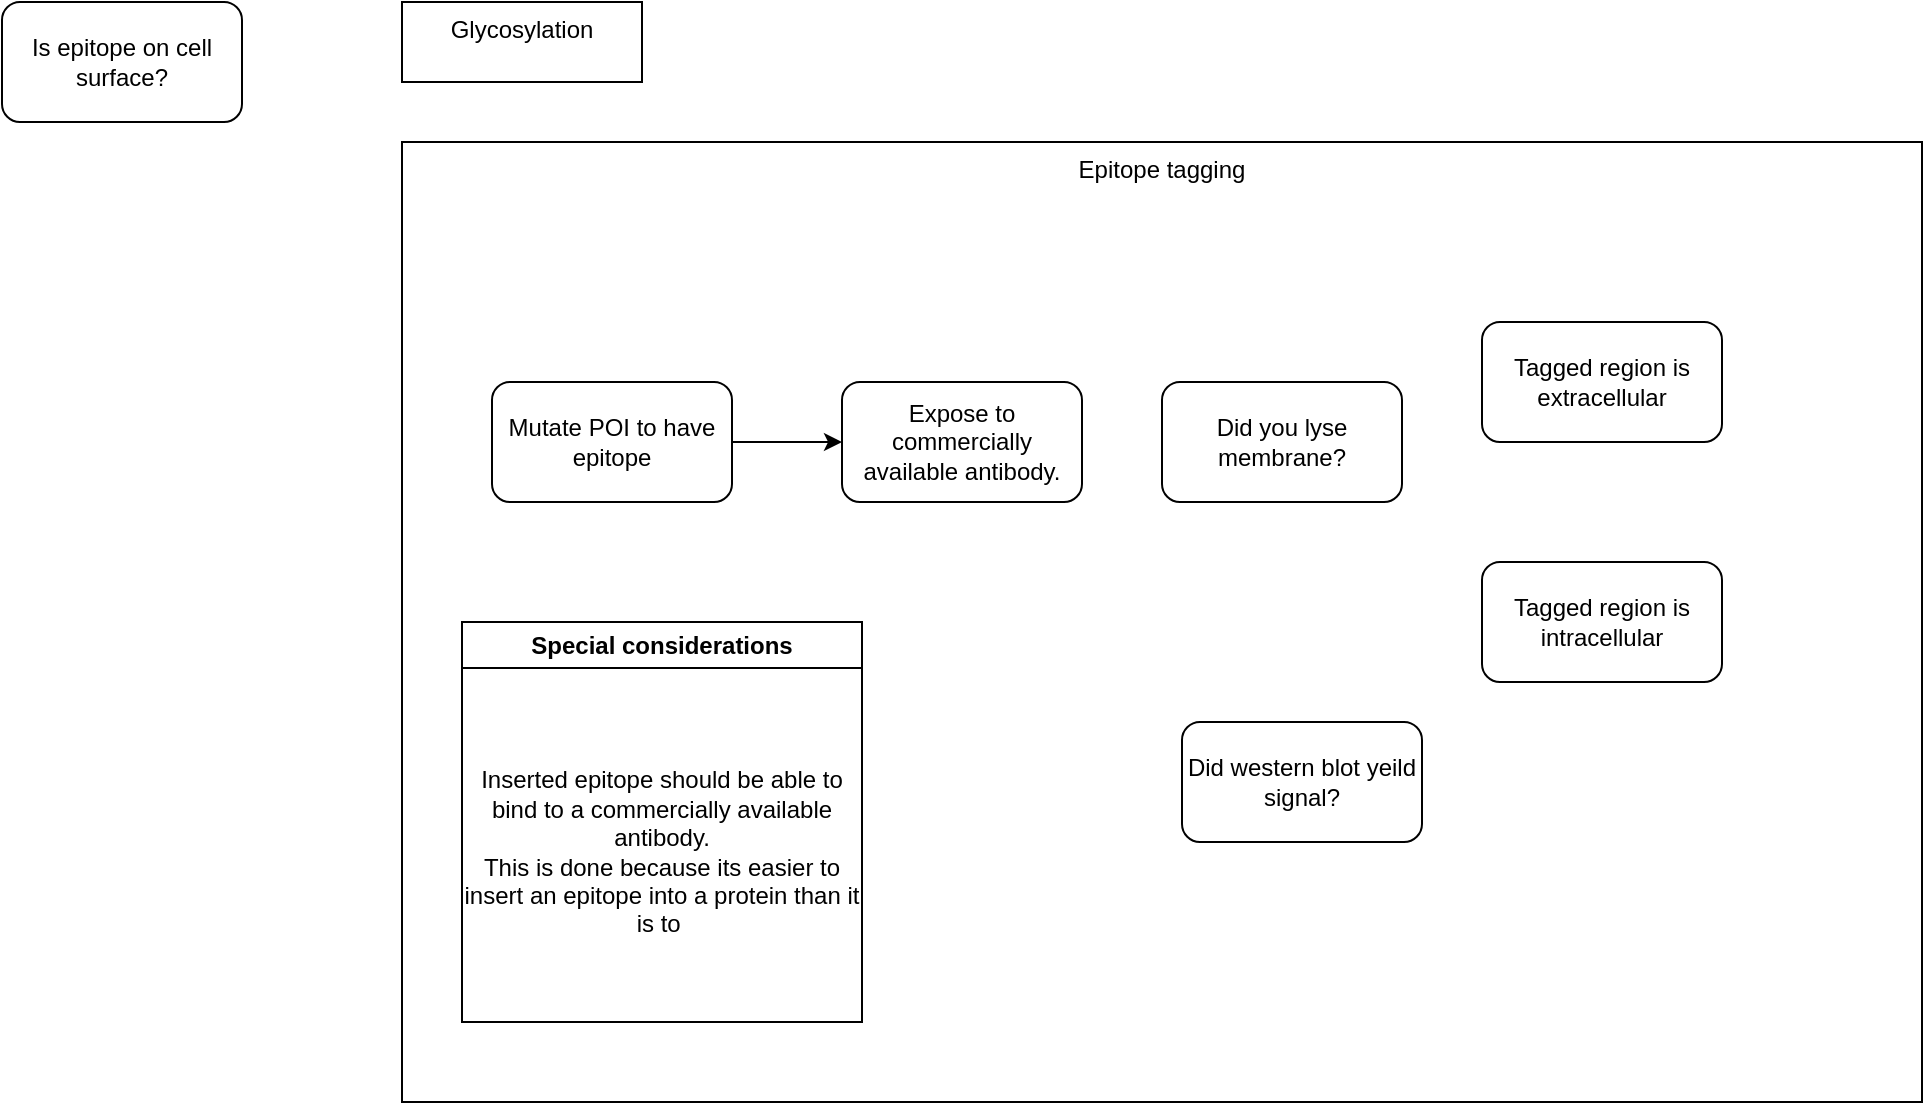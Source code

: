<mxfile version="22.1.20" type="github">
  <diagram name="Page-1" id="M_L0OaCK6lkP_OPm3K-d">
    <mxGraphModel dx="878" dy="594" grid="1" gridSize="10" guides="1" tooltips="1" connect="1" arrows="1" fold="1" page="1" pageScale="1" pageWidth="850" pageHeight="1100" math="0" shadow="0">
      <root>
        <mxCell id="0" />
        <mxCell id="1" parent="0" />
        <mxCell id="s_cjWv7X9Yk0BwZ2r4dS-1" value="Is epitope on cell surface?" style="rounded=1;whiteSpace=wrap;html=1;" vertex="1" parent="1">
          <mxGeometry x="120" y="120" width="120" height="60" as="geometry" />
        </mxCell>
        <mxCell id="s_cjWv7X9Yk0BwZ2r4dS-3" value="Glycosylation" style="rounded=0;whiteSpace=wrap;html=1;container=1;verticalAlign=top;" vertex="1" collapsed="1" parent="1">
          <mxGeometry x="320" y="120" width="120" height="40" as="geometry">
            <mxRectangle x="320" y="120" width="760" height="480" as="alternateBounds" />
          </mxGeometry>
        </mxCell>
        <mxCell id="s_cjWv7X9Yk0BwZ2r4dS-13" style="edgeStyle=orthogonalEdgeStyle;rounded=0;orthogonalLoop=1;jettySize=auto;html=1;exitX=1;exitY=0.5;exitDx=0;exitDy=0;" edge="1" parent="s_cjWv7X9Yk0BwZ2r4dS-3" source="s_cjWv7X9Yk0BwZ2r4dS-5" target="s_cjWv7X9Yk0BwZ2r4dS-12">
          <mxGeometry relative="1" as="geometry" />
        </mxCell>
        <mxCell id="s_cjWv7X9Yk0BwZ2r4dS-5" value="Mutagenize potential glycosylation sites" style="rounded=1;whiteSpace=wrap;html=1;" vertex="1" parent="s_cjWv7X9Yk0BwZ2r4dS-3">
          <mxGeometry x="160" y="110" width="120" height="60" as="geometry" />
        </mxCell>
        <mxCell id="s_cjWv7X9Yk0BwZ2r4dS-10" value="Vertical Container" style="swimlane;whiteSpace=wrap;html=1;" vertex="1" parent="s_cjWv7X9Yk0BwZ2r4dS-3">
          <mxGeometry x="30" y="240" width="200" height="200" as="geometry" />
        </mxCell>
        <mxCell id="s_cjWv7X9Yk0BwZ2r4dS-11" value="Glycosylation only occurs on extracellular domains.&lt;br&gt;&lt;br&gt;" style="text;html=1;strokeColor=none;fillColor=none;align=center;verticalAlign=top;whiteSpace=wrap;rounded=0;" vertex="1" parent="s_cjWv7X9Yk0BwZ2r4dS-10">
          <mxGeometry y="30" width="200" height="170" as="geometry" />
        </mxCell>
        <mxCell id="s_cjWv7X9Yk0BwZ2r4dS-16" style="edgeStyle=orthogonalEdgeStyle;rounded=0;orthogonalLoop=1;jettySize=auto;html=1;exitX=1;exitY=0.5;exitDx=0;exitDy=0;" edge="1" parent="s_cjWv7X9Yk0BwZ2r4dS-3" source="s_cjWv7X9Yk0BwZ2r4dS-12" target="s_cjWv7X9Yk0BwZ2r4dS-15">
          <mxGeometry relative="1" as="geometry" />
        </mxCell>
        <mxCell id="s_cjWv7X9Yk0BwZ2r4dS-21" value="Glycosylation band present" style="edgeLabel;html=1;align=center;verticalAlign=middle;resizable=0;points=[];" vertex="1" connectable="0" parent="s_cjWv7X9Yk0BwZ2r4dS-16">
          <mxGeometry x="0.696" relative="1" as="geometry">
            <mxPoint as="offset" />
          </mxGeometry>
        </mxCell>
        <mxCell id="s_cjWv7X9Yk0BwZ2r4dS-17" style="edgeStyle=orthogonalEdgeStyle;rounded=0;orthogonalLoop=1;jettySize=auto;html=1;exitX=1;exitY=0.5;exitDx=0;exitDy=0;" edge="1" parent="s_cjWv7X9Yk0BwZ2r4dS-3" source="s_cjWv7X9Yk0BwZ2r4dS-12" target="s_cjWv7X9Yk0BwZ2r4dS-14">
          <mxGeometry relative="1" as="geometry" />
        </mxCell>
        <mxCell id="s_cjWv7X9Yk0BwZ2r4dS-20" value="Glycosylation band absent" style="edgeLabel;html=1;align=center;verticalAlign=middle;resizable=0;points=[];" vertex="1" connectable="0" parent="s_cjWv7X9Yk0BwZ2r4dS-17">
          <mxGeometry x="0.711" y="-2" relative="1" as="geometry">
            <mxPoint as="offset" />
          </mxGeometry>
        </mxCell>
        <mxCell id="s_cjWv7X9Yk0BwZ2r4dS-12" value="Western blot" style="rounded=1;whiteSpace=wrap;html=1;" vertex="1" parent="s_cjWv7X9Yk0BwZ2r4dS-3">
          <mxGeometry x="320" y="110" width="120" height="60" as="geometry" />
        </mxCell>
        <mxCell id="s_cjWv7X9Yk0BwZ2r4dS-14" value="Site is glycosylation site" style="rounded=1;whiteSpace=wrap;html=1;" vertex="1" parent="s_cjWv7X9Yk0BwZ2r4dS-3">
          <mxGeometry x="460" y="10" width="120" height="60" as="geometry" />
        </mxCell>
        <mxCell id="s_cjWv7X9Yk0BwZ2r4dS-15" value="Site is not glycosylation site" style="rounded=1;whiteSpace=wrap;html=1;" vertex="1" parent="s_cjWv7X9Yk0BwZ2r4dS-3">
          <mxGeometry x="460" y="210" width="120" height="60" as="geometry" />
        </mxCell>
        <mxCell id="s_cjWv7X9Yk0BwZ2r4dS-23" value="Epitope tagging" style="rounded=0;whiteSpace=wrap;html=1;container=1;verticalAlign=top;" vertex="1" parent="1">
          <mxGeometry x="320" y="190" width="760" height="480" as="geometry">
            <mxRectangle x="320" y="200" width="120" height="40" as="alternateBounds" />
          </mxGeometry>
        </mxCell>
        <mxCell id="s_cjWv7X9Yk0BwZ2r4dS-26" value="Special considerations" style="swimlane;whiteSpace=wrap;html=1;" vertex="1" parent="s_cjWv7X9Yk0BwZ2r4dS-23">
          <mxGeometry x="30" y="240" width="200" height="200" as="geometry" />
        </mxCell>
        <mxCell id="s_cjWv7X9Yk0BwZ2r4dS-37" value="Inserted epitope should be able to bind to a commercially available antibody.&lt;br&gt;This is done because its easier to insert an epitope into a protein than it is to&amp;nbsp;" style="text;html=1;strokeColor=none;fillColor=none;align=center;verticalAlign=middle;whiteSpace=wrap;rounded=0;" vertex="1" parent="s_cjWv7X9Yk0BwZ2r4dS-26">
          <mxGeometry y="30" width="200" height="170" as="geometry" />
        </mxCell>
        <mxCell id="s_cjWv7X9Yk0BwZ2r4dS-39" style="edgeStyle=orthogonalEdgeStyle;rounded=0;orthogonalLoop=1;jettySize=auto;html=1;exitX=1;exitY=0.5;exitDx=0;exitDy=0;" edge="1" parent="s_cjWv7X9Yk0BwZ2r4dS-23" source="s_cjWv7X9Yk0BwZ2r4dS-36" target="s_cjWv7X9Yk0BwZ2r4dS-38">
          <mxGeometry relative="1" as="geometry" />
        </mxCell>
        <mxCell id="s_cjWv7X9Yk0BwZ2r4dS-36" value="Mutate POI to have epitope" style="rounded=1;whiteSpace=wrap;html=1;" vertex="1" parent="s_cjWv7X9Yk0BwZ2r4dS-23">
          <mxGeometry x="45" y="120" width="120" height="60" as="geometry" />
        </mxCell>
        <mxCell id="s_cjWv7X9Yk0BwZ2r4dS-38" value="Expose to commercially available antibody." style="rounded=1;whiteSpace=wrap;html=1;" vertex="1" parent="s_cjWv7X9Yk0BwZ2r4dS-23">
          <mxGeometry x="220" y="120" width="120" height="60" as="geometry" />
        </mxCell>
        <mxCell id="s_cjWv7X9Yk0BwZ2r4dS-40" value="Did western blot yeild signal?" style="rounded=1;whiteSpace=wrap;html=1;" vertex="1" parent="s_cjWv7X9Yk0BwZ2r4dS-23">
          <mxGeometry x="390" y="290" width="120" height="60" as="geometry" />
        </mxCell>
        <mxCell id="s_cjWv7X9Yk0BwZ2r4dS-41" value="Tagged region is intracellular" style="rounded=1;whiteSpace=wrap;html=1;" vertex="1" parent="s_cjWv7X9Yk0BwZ2r4dS-23">
          <mxGeometry x="540" y="210" width="120" height="60" as="geometry" />
        </mxCell>
        <mxCell id="s_cjWv7X9Yk0BwZ2r4dS-42" value="Tagged region is extracellular" style="rounded=1;whiteSpace=wrap;html=1;" vertex="1" parent="s_cjWv7X9Yk0BwZ2r4dS-23">
          <mxGeometry x="540" y="90" width="120" height="60" as="geometry" />
        </mxCell>
        <mxCell id="s_cjWv7X9Yk0BwZ2r4dS-43" value="Did you lyse membrane?" style="rounded=1;whiteSpace=wrap;html=1;" vertex="1" parent="s_cjWv7X9Yk0BwZ2r4dS-23">
          <mxGeometry x="380" y="120" width="120" height="60" as="geometry" />
        </mxCell>
      </root>
    </mxGraphModel>
  </diagram>
</mxfile>
